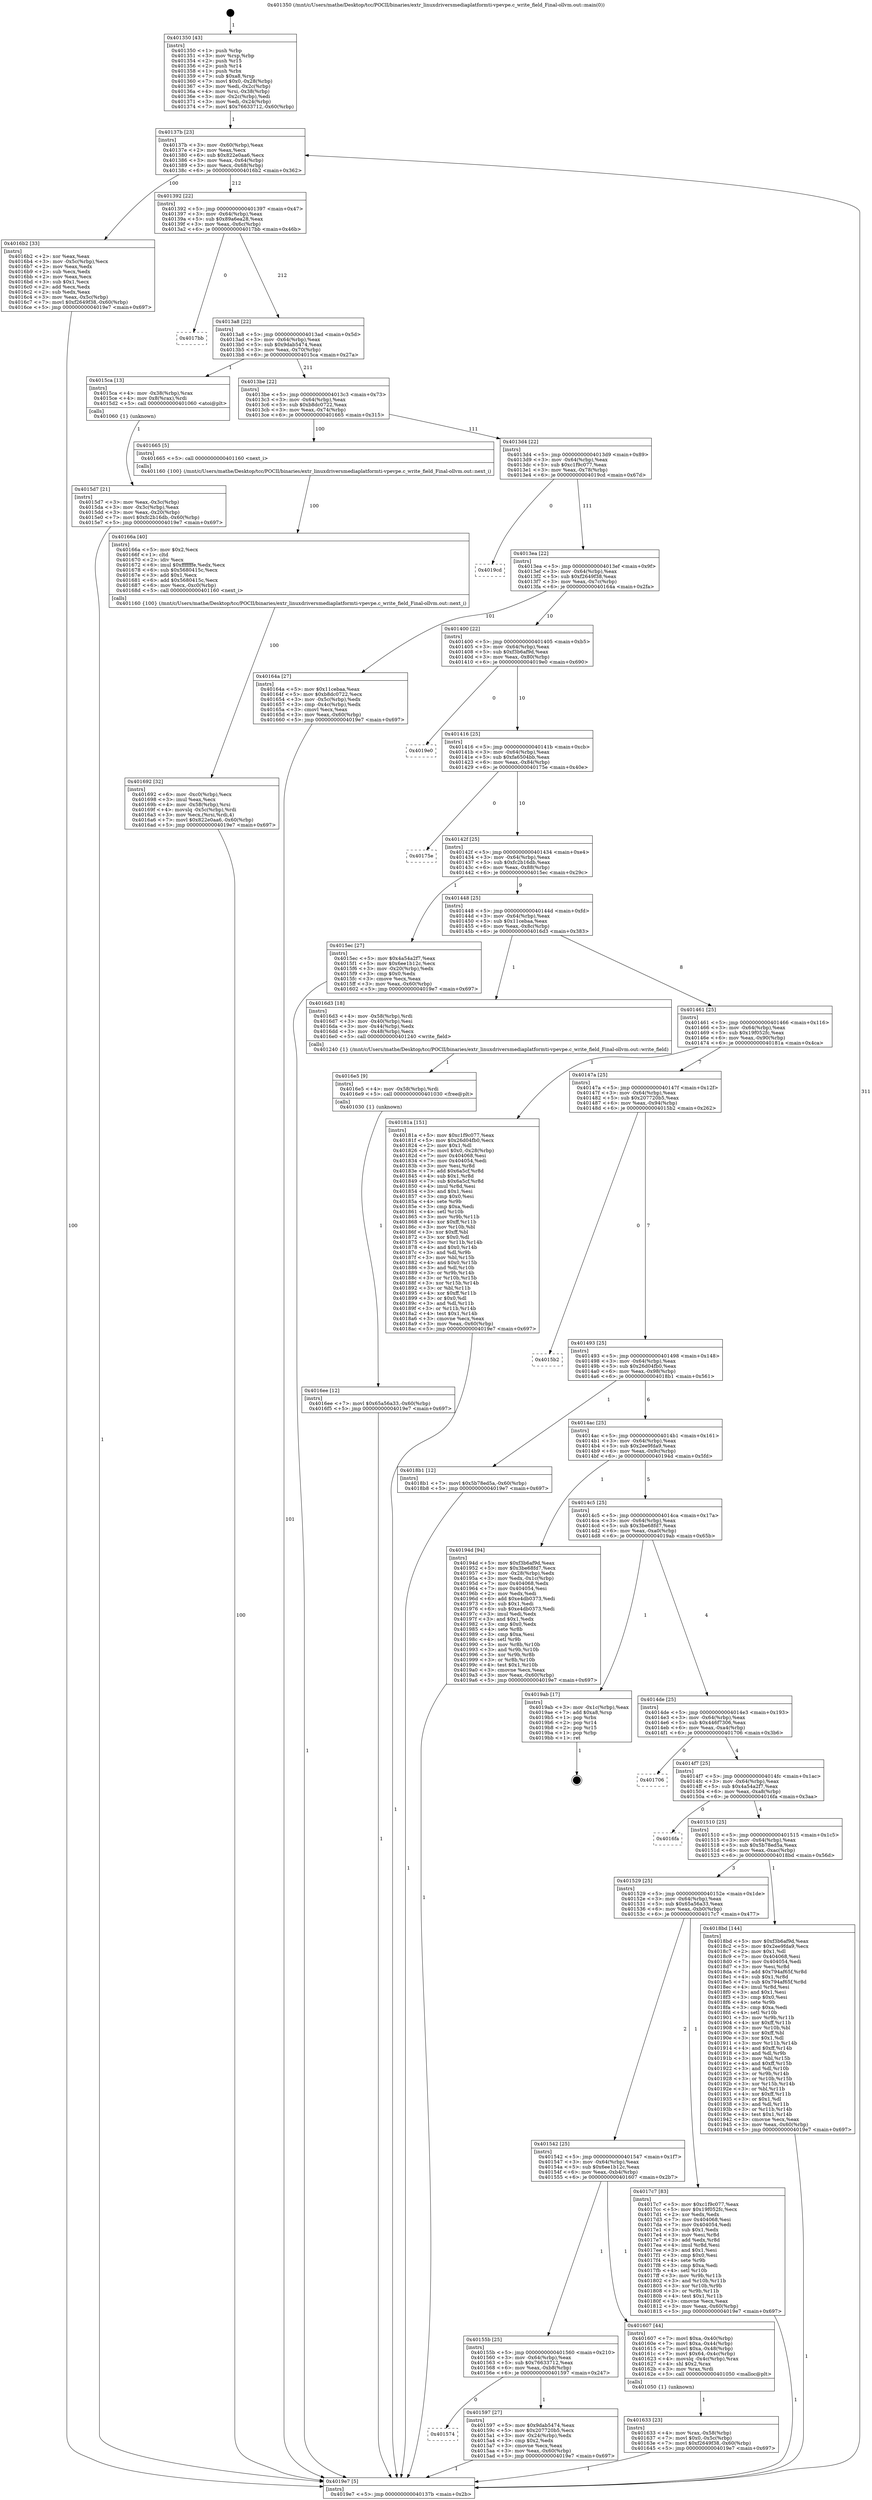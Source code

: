 digraph "0x401350" {
  label = "0x401350 (/mnt/c/Users/mathe/Desktop/tcc/POCII/binaries/extr_linuxdriversmediaplatformti-vpevpe.c_write_field_Final-ollvm.out::main(0))"
  labelloc = "t"
  node[shape=record]

  Entry [label="",width=0.3,height=0.3,shape=circle,fillcolor=black,style=filled]
  "0x40137b" [label="{
     0x40137b [23]\l
     | [instrs]\l
     &nbsp;&nbsp;0x40137b \<+3\>: mov -0x60(%rbp),%eax\l
     &nbsp;&nbsp;0x40137e \<+2\>: mov %eax,%ecx\l
     &nbsp;&nbsp;0x401380 \<+6\>: sub $0x822e0aa6,%ecx\l
     &nbsp;&nbsp;0x401386 \<+3\>: mov %eax,-0x64(%rbp)\l
     &nbsp;&nbsp;0x401389 \<+3\>: mov %ecx,-0x68(%rbp)\l
     &nbsp;&nbsp;0x40138c \<+6\>: je 00000000004016b2 \<main+0x362\>\l
  }"]
  "0x4016b2" [label="{
     0x4016b2 [33]\l
     | [instrs]\l
     &nbsp;&nbsp;0x4016b2 \<+2\>: xor %eax,%eax\l
     &nbsp;&nbsp;0x4016b4 \<+3\>: mov -0x5c(%rbp),%ecx\l
     &nbsp;&nbsp;0x4016b7 \<+2\>: mov %eax,%edx\l
     &nbsp;&nbsp;0x4016b9 \<+2\>: sub %ecx,%edx\l
     &nbsp;&nbsp;0x4016bb \<+2\>: mov %eax,%ecx\l
     &nbsp;&nbsp;0x4016bd \<+3\>: sub $0x1,%ecx\l
     &nbsp;&nbsp;0x4016c0 \<+2\>: add %ecx,%edx\l
     &nbsp;&nbsp;0x4016c2 \<+2\>: sub %edx,%eax\l
     &nbsp;&nbsp;0x4016c4 \<+3\>: mov %eax,-0x5c(%rbp)\l
     &nbsp;&nbsp;0x4016c7 \<+7\>: movl $0xf2649f38,-0x60(%rbp)\l
     &nbsp;&nbsp;0x4016ce \<+5\>: jmp 00000000004019e7 \<main+0x697\>\l
  }"]
  "0x401392" [label="{
     0x401392 [22]\l
     | [instrs]\l
     &nbsp;&nbsp;0x401392 \<+5\>: jmp 0000000000401397 \<main+0x47\>\l
     &nbsp;&nbsp;0x401397 \<+3\>: mov -0x64(%rbp),%eax\l
     &nbsp;&nbsp;0x40139a \<+5\>: sub $0x89a6ea28,%eax\l
     &nbsp;&nbsp;0x40139f \<+3\>: mov %eax,-0x6c(%rbp)\l
     &nbsp;&nbsp;0x4013a2 \<+6\>: je 00000000004017bb \<main+0x46b\>\l
  }"]
  Exit [label="",width=0.3,height=0.3,shape=circle,fillcolor=black,style=filled,peripheries=2]
  "0x4017bb" [label="{
     0x4017bb\l
  }", style=dashed]
  "0x4013a8" [label="{
     0x4013a8 [22]\l
     | [instrs]\l
     &nbsp;&nbsp;0x4013a8 \<+5\>: jmp 00000000004013ad \<main+0x5d\>\l
     &nbsp;&nbsp;0x4013ad \<+3\>: mov -0x64(%rbp),%eax\l
     &nbsp;&nbsp;0x4013b0 \<+5\>: sub $0x9dab5474,%eax\l
     &nbsp;&nbsp;0x4013b5 \<+3\>: mov %eax,-0x70(%rbp)\l
     &nbsp;&nbsp;0x4013b8 \<+6\>: je 00000000004015ca \<main+0x27a\>\l
  }"]
  "0x4016ee" [label="{
     0x4016ee [12]\l
     | [instrs]\l
     &nbsp;&nbsp;0x4016ee \<+7\>: movl $0x65a56a33,-0x60(%rbp)\l
     &nbsp;&nbsp;0x4016f5 \<+5\>: jmp 00000000004019e7 \<main+0x697\>\l
  }"]
  "0x4015ca" [label="{
     0x4015ca [13]\l
     | [instrs]\l
     &nbsp;&nbsp;0x4015ca \<+4\>: mov -0x38(%rbp),%rax\l
     &nbsp;&nbsp;0x4015ce \<+4\>: mov 0x8(%rax),%rdi\l
     &nbsp;&nbsp;0x4015d2 \<+5\>: call 0000000000401060 \<atoi@plt\>\l
     | [calls]\l
     &nbsp;&nbsp;0x401060 \{1\} (unknown)\l
  }"]
  "0x4013be" [label="{
     0x4013be [22]\l
     | [instrs]\l
     &nbsp;&nbsp;0x4013be \<+5\>: jmp 00000000004013c3 \<main+0x73\>\l
     &nbsp;&nbsp;0x4013c3 \<+3\>: mov -0x64(%rbp),%eax\l
     &nbsp;&nbsp;0x4013c6 \<+5\>: sub $0xb8dc0722,%eax\l
     &nbsp;&nbsp;0x4013cb \<+3\>: mov %eax,-0x74(%rbp)\l
     &nbsp;&nbsp;0x4013ce \<+6\>: je 0000000000401665 \<main+0x315\>\l
  }"]
  "0x4016e5" [label="{
     0x4016e5 [9]\l
     | [instrs]\l
     &nbsp;&nbsp;0x4016e5 \<+4\>: mov -0x58(%rbp),%rdi\l
     &nbsp;&nbsp;0x4016e9 \<+5\>: call 0000000000401030 \<free@plt\>\l
     | [calls]\l
     &nbsp;&nbsp;0x401030 \{1\} (unknown)\l
  }"]
  "0x401665" [label="{
     0x401665 [5]\l
     | [instrs]\l
     &nbsp;&nbsp;0x401665 \<+5\>: call 0000000000401160 \<next_i\>\l
     | [calls]\l
     &nbsp;&nbsp;0x401160 \{100\} (/mnt/c/Users/mathe/Desktop/tcc/POCII/binaries/extr_linuxdriversmediaplatformti-vpevpe.c_write_field_Final-ollvm.out::next_i)\l
  }"]
  "0x4013d4" [label="{
     0x4013d4 [22]\l
     | [instrs]\l
     &nbsp;&nbsp;0x4013d4 \<+5\>: jmp 00000000004013d9 \<main+0x89\>\l
     &nbsp;&nbsp;0x4013d9 \<+3\>: mov -0x64(%rbp),%eax\l
     &nbsp;&nbsp;0x4013dc \<+5\>: sub $0xc1f9c077,%eax\l
     &nbsp;&nbsp;0x4013e1 \<+3\>: mov %eax,-0x78(%rbp)\l
     &nbsp;&nbsp;0x4013e4 \<+6\>: je 00000000004019cd \<main+0x67d\>\l
  }"]
  "0x401692" [label="{
     0x401692 [32]\l
     | [instrs]\l
     &nbsp;&nbsp;0x401692 \<+6\>: mov -0xc0(%rbp),%ecx\l
     &nbsp;&nbsp;0x401698 \<+3\>: imul %eax,%ecx\l
     &nbsp;&nbsp;0x40169b \<+4\>: mov -0x58(%rbp),%rsi\l
     &nbsp;&nbsp;0x40169f \<+4\>: movslq -0x5c(%rbp),%rdi\l
     &nbsp;&nbsp;0x4016a3 \<+3\>: mov %ecx,(%rsi,%rdi,4)\l
     &nbsp;&nbsp;0x4016a6 \<+7\>: movl $0x822e0aa6,-0x60(%rbp)\l
     &nbsp;&nbsp;0x4016ad \<+5\>: jmp 00000000004019e7 \<main+0x697\>\l
  }"]
  "0x4019cd" [label="{
     0x4019cd\l
  }", style=dashed]
  "0x4013ea" [label="{
     0x4013ea [22]\l
     | [instrs]\l
     &nbsp;&nbsp;0x4013ea \<+5\>: jmp 00000000004013ef \<main+0x9f\>\l
     &nbsp;&nbsp;0x4013ef \<+3\>: mov -0x64(%rbp),%eax\l
     &nbsp;&nbsp;0x4013f2 \<+5\>: sub $0xf2649f38,%eax\l
     &nbsp;&nbsp;0x4013f7 \<+3\>: mov %eax,-0x7c(%rbp)\l
     &nbsp;&nbsp;0x4013fa \<+6\>: je 000000000040164a \<main+0x2fa\>\l
  }"]
  "0x40166a" [label="{
     0x40166a [40]\l
     | [instrs]\l
     &nbsp;&nbsp;0x40166a \<+5\>: mov $0x2,%ecx\l
     &nbsp;&nbsp;0x40166f \<+1\>: cltd\l
     &nbsp;&nbsp;0x401670 \<+2\>: idiv %ecx\l
     &nbsp;&nbsp;0x401672 \<+6\>: imul $0xfffffffe,%edx,%ecx\l
     &nbsp;&nbsp;0x401678 \<+6\>: sub $0x5680415c,%ecx\l
     &nbsp;&nbsp;0x40167e \<+3\>: add $0x1,%ecx\l
     &nbsp;&nbsp;0x401681 \<+6\>: add $0x5680415c,%ecx\l
     &nbsp;&nbsp;0x401687 \<+6\>: mov %ecx,-0xc0(%rbp)\l
     &nbsp;&nbsp;0x40168d \<+5\>: call 0000000000401160 \<next_i\>\l
     | [calls]\l
     &nbsp;&nbsp;0x401160 \{100\} (/mnt/c/Users/mathe/Desktop/tcc/POCII/binaries/extr_linuxdriversmediaplatformti-vpevpe.c_write_field_Final-ollvm.out::next_i)\l
  }"]
  "0x40164a" [label="{
     0x40164a [27]\l
     | [instrs]\l
     &nbsp;&nbsp;0x40164a \<+5\>: mov $0x11cebaa,%eax\l
     &nbsp;&nbsp;0x40164f \<+5\>: mov $0xb8dc0722,%ecx\l
     &nbsp;&nbsp;0x401654 \<+3\>: mov -0x5c(%rbp),%edx\l
     &nbsp;&nbsp;0x401657 \<+3\>: cmp -0x4c(%rbp),%edx\l
     &nbsp;&nbsp;0x40165a \<+3\>: cmovl %ecx,%eax\l
     &nbsp;&nbsp;0x40165d \<+3\>: mov %eax,-0x60(%rbp)\l
     &nbsp;&nbsp;0x401660 \<+5\>: jmp 00000000004019e7 \<main+0x697\>\l
  }"]
  "0x401400" [label="{
     0x401400 [22]\l
     | [instrs]\l
     &nbsp;&nbsp;0x401400 \<+5\>: jmp 0000000000401405 \<main+0xb5\>\l
     &nbsp;&nbsp;0x401405 \<+3\>: mov -0x64(%rbp),%eax\l
     &nbsp;&nbsp;0x401408 \<+5\>: sub $0xf3b6af9d,%eax\l
     &nbsp;&nbsp;0x40140d \<+3\>: mov %eax,-0x80(%rbp)\l
     &nbsp;&nbsp;0x401410 \<+6\>: je 00000000004019e0 \<main+0x690\>\l
  }"]
  "0x401633" [label="{
     0x401633 [23]\l
     | [instrs]\l
     &nbsp;&nbsp;0x401633 \<+4\>: mov %rax,-0x58(%rbp)\l
     &nbsp;&nbsp;0x401637 \<+7\>: movl $0x0,-0x5c(%rbp)\l
     &nbsp;&nbsp;0x40163e \<+7\>: movl $0xf2649f38,-0x60(%rbp)\l
     &nbsp;&nbsp;0x401645 \<+5\>: jmp 00000000004019e7 \<main+0x697\>\l
  }"]
  "0x4019e0" [label="{
     0x4019e0\l
  }", style=dashed]
  "0x401416" [label="{
     0x401416 [25]\l
     | [instrs]\l
     &nbsp;&nbsp;0x401416 \<+5\>: jmp 000000000040141b \<main+0xcb\>\l
     &nbsp;&nbsp;0x40141b \<+3\>: mov -0x64(%rbp),%eax\l
     &nbsp;&nbsp;0x40141e \<+5\>: sub $0xfa6504bb,%eax\l
     &nbsp;&nbsp;0x401423 \<+6\>: mov %eax,-0x84(%rbp)\l
     &nbsp;&nbsp;0x401429 \<+6\>: je 000000000040175e \<main+0x40e\>\l
  }"]
  "0x4015d7" [label="{
     0x4015d7 [21]\l
     | [instrs]\l
     &nbsp;&nbsp;0x4015d7 \<+3\>: mov %eax,-0x3c(%rbp)\l
     &nbsp;&nbsp;0x4015da \<+3\>: mov -0x3c(%rbp),%eax\l
     &nbsp;&nbsp;0x4015dd \<+3\>: mov %eax,-0x20(%rbp)\l
     &nbsp;&nbsp;0x4015e0 \<+7\>: movl $0xfc2b16db,-0x60(%rbp)\l
     &nbsp;&nbsp;0x4015e7 \<+5\>: jmp 00000000004019e7 \<main+0x697\>\l
  }"]
  "0x40175e" [label="{
     0x40175e\l
  }", style=dashed]
  "0x40142f" [label="{
     0x40142f [25]\l
     | [instrs]\l
     &nbsp;&nbsp;0x40142f \<+5\>: jmp 0000000000401434 \<main+0xe4\>\l
     &nbsp;&nbsp;0x401434 \<+3\>: mov -0x64(%rbp),%eax\l
     &nbsp;&nbsp;0x401437 \<+5\>: sub $0xfc2b16db,%eax\l
     &nbsp;&nbsp;0x40143c \<+6\>: mov %eax,-0x88(%rbp)\l
     &nbsp;&nbsp;0x401442 \<+6\>: je 00000000004015ec \<main+0x29c\>\l
  }"]
  "0x401350" [label="{
     0x401350 [43]\l
     | [instrs]\l
     &nbsp;&nbsp;0x401350 \<+1\>: push %rbp\l
     &nbsp;&nbsp;0x401351 \<+3\>: mov %rsp,%rbp\l
     &nbsp;&nbsp;0x401354 \<+2\>: push %r15\l
     &nbsp;&nbsp;0x401356 \<+2\>: push %r14\l
     &nbsp;&nbsp;0x401358 \<+1\>: push %rbx\l
     &nbsp;&nbsp;0x401359 \<+7\>: sub $0xa8,%rsp\l
     &nbsp;&nbsp;0x401360 \<+7\>: movl $0x0,-0x28(%rbp)\l
     &nbsp;&nbsp;0x401367 \<+3\>: mov %edi,-0x2c(%rbp)\l
     &nbsp;&nbsp;0x40136a \<+4\>: mov %rsi,-0x38(%rbp)\l
     &nbsp;&nbsp;0x40136e \<+3\>: mov -0x2c(%rbp),%edi\l
     &nbsp;&nbsp;0x401371 \<+3\>: mov %edi,-0x24(%rbp)\l
     &nbsp;&nbsp;0x401374 \<+7\>: movl $0x76633712,-0x60(%rbp)\l
  }"]
  "0x4015ec" [label="{
     0x4015ec [27]\l
     | [instrs]\l
     &nbsp;&nbsp;0x4015ec \<+5\>: mov $0x4a54a2f7,%eax\l
     &nbsp;&nbsp;0x4015f1 \<+5\>: mov $0x6ee1b12c,%ecx\l
     &nbsp;&nbsp;0x4015f6 \<+3\>: mov -0x20(%rbp),%edx\l
     &nbsp;&nbsp;0x4015f9 \<+3\>: cmp $0x0,%edx\l
     &nbsp;&nbsp;0x4015fc \<+3\>: cmove %ecx,%eax\l
     &nbsp;&nbsp;0x4015ff \<+3\>: mov %eax,-0x60(%rbp)\l
     &nbsp;&nbsp;0x401602 \<+5\>: jmp 00000000004019e7 \<main+0x697\>\l
  }"]
  "0x401448" [label="{
     0x401448 [25]\l
     | [instrs]\l
     &nbsp;&nbsp;0x401448 \<+5\>: jmp 000000000040144d \<main+0xfd\>\l
     &nbsp;&nbsp;0x40144d \<+3\>: mov -0x64(%rbp),%eax\l
     &nbsp;&nbsp;0x401450 \<+5\>: sub $0x11cebaa,%eax\l
     &nbsp;&nbsp;0x401455 \<+6\>: mov %eax,-0x8c(%rbp)\l
     &nbsp;&nbsp;0x40145b \<+6\>: je 00000000004016d3 \<main+0x383\>\l
  }"]
  "0x4019e7" [label="{
     0x4019e7 [5]\l
     | [instrs]\l
     &nbsp;&nbsp;0x4019e7 \<+5\>: jmp 000000000040137b \<main+0x2b\>\l
  }"]
  "0x4016d3" [label="{
     0x4016d3 [18]\l
     | [instrs]\l
     &nbsp;&nbsp;0x4016d3 \<+4\>: mov -0x58(%rbp),%rdi\l
     &nbsp;&nbsp;0x4016d7 \<+3\>: mov -0x40(%rbp),%esi\l
     &nbsp;&nbsp;0x4016da \<+3\>: mov -0x44(%rbp),%edx\l
     &nbsp;&nbsp;0x4016dd \<+3\>: mov -0x48(%rbp),%ecx\l
     &nbsp;&nbsp;0x4016e0 \<+5\>: call 0000000000401240 \<write_field\>\l
     | [calls]\l
     &nbsp;&nbsp;0x401240 \{1\} (/mnt/c/Users/mathe/Desktop/tcc/POCII/binaries/extr_linuxdriversmediaplatformti-vpevpe.c_write_field_Final-ollvm.out::write_field)\l
  }"]
  "0x401461" [label="{
     0x401461 [25]\l
     | [instrs]\l
     &nbsp;&nbsp;0x401461 \<+5\>: jmp 0000000000401466 \<main+0x116\>\l
     &nbsp;&nbsp;0x401466 \<+3\>: mov -0x64(%rbp),%eax\l
     &nbsp;&nbsp;0x401469 \<+5\>: sub $0x19f052fc,%eax\l
     &nbsp;&nbsp;0x40146e \<+6\>: mov %eax,-0x90(%rbp)\l
     &nbsp;&nbsp;0x401474 \<+6\>: je 000000000040181a \<main+0x4ca\>\l
  }"]
  "0x401574" [label="{
     0x401574\l
  }", style=dashed]
  "0x40181a" [label="{
     0x40181a [151]\l
     | [instrs]\l
     &nbsp;&nbsp;0x40181a \<+5\>: mov $0xc1f9c077,%eax\l
     &nbsp;&nbsp;0x40181f \<+5\>: mov $0x26d04fb0,%ecx\l
     &nbsp;&nbsp;0x401824 \<+2\>: mov $0x1,%dl\l
     &nbsp;&nbsp;0x401826 \<+7\>: movl $0x0,-0x28(%rbp)\l
     &nbsp;&nbsp;0x40182d \<+7\>: mov 0x404068,%esi\l
     &nbsp;&nbsp;0x401834 \<+7\>: mov 0x404054,%edi\l
     &nbsp;&nbsp;0x40183b \<+3\>: mov %esi,%r8d\l
     &nbsp;&nbsp;0x40183e \<+7\>: add $0x6a5cf,%r8d\l
     &nbsp;&nbsp;0x401845 \<+4\>: sub $0x1,%r8d\l
     &nbsp;&nbsp;0x401849 \<+7\>: sub $0x6a5cf,%r8d\l
     &nbsp;&nbsp;0x401850 \<+4\>: imul %r8d,%esi\l
     &nbsp;&nbsp;0x401854 \<+3\>: and $0x1,%esi\l
     &nbsp;&nbsp;0x401857 \<+3\>: cmp $0x0,%esi\l
     &nbsp;&nbsp;0x40185a \<+4\>: sete %r9b\l
     &nbsp;&nbsp;0x40185e \<+3\>: cmp $0xa,%edi\l
     &nbsp;&nbsp;0x401861 \<+4\>: setl %r10b\l
     &nbsp;&nbsp;0x401865 \<+3\>: mov %r9b,%r11b\l
     &nbsp;&nbsp;0x401868 \<+4\>: xor $0xff,%r11b\l
     &nbsp;&nbsp;0x40186c \<+3\>: mov %r10b,%bl\l
     &nbsp;&nbsp;0x40186f \<+3\>: xor $0xff,%bl\l
     &nbsp;&nbsp;0x401872 \<+3\>: xor $0x0,%dl\l
     &nbsp;&nbsp;0x401875 \<+3\>: mov %r11b,%r14b\l
     &nbsp;&nbsp;0x401878 \<+4\>: and $0x0,%r14b\l
     &nbsp;&nbsp;0x40187c \<+3\>: and %dl,%r9b\l
     &nbsp;&nbsp;0x40187f \<+3\>: mov %bl,%r15b\l
     &nbsp;&nbsp;0x401882 \<+4\>: and $0x0,%r15b\l
     &nbsp;&nbsp;0x401886 \<+3\>: and %dl,%r10b\l
     &nbsp;&nbsp;0x401889 \<+3\>: or %r9b,%r14b\l
     &nbsp;&nbsp;0x40188c \<+3\>: or %r10b,%r15b\l
     &nbsp;&nbsp;0x40188f \<+3\>: xor %r15b,%r14b\l
     &nbsp;&nbsp;0x401892 \<+3\>: or %bl,%r11b\l
     &nbsp;&nbsp;0x401895 \<+4\>: xor $0xff,%r11b\l
     &nbsp;&nbsp;0x401899 \<+3\>: or $0x0,%dl\l
     &nbsp;&nbsp;0x40189c \<+3\>: and %dl,%r11b\l
     &nbsp;&nbsp;0x40189f \<+3\>: or %r11b,%r14b\l
     &nbsp;&nbsp;0x4018a2 \<+4\>: test $0x1,%r14b\l
     &nbsp;&nbsp;0x4018a6 \<+3\>: cmovne %ecx,%eax\l
     &nbsp;&nbsp;0x4018a9 \<+3\>: mov %eax,-0x60(%rbp)\l
     &nbsp;&nbsp;0x4018ac \<+5\>: jmp 00000000004019e7 \<main+0x697\>\l
  }"]
  "0x40147a" [label="{
     0x40147a [25]\l
     | [instrs]\l
     &nbsp;&nbsp;0x40147a \<+5\>: jmp 000000000040147f \<main+0x12f\>\l
     &nbsp;&nbsp;0x40147f \<+3\>: mov -0x64(%rbp),%eax\l
     &nbsp;&nbsp;0x401482 \<+5\>: sub $0x207720b5,%eax\l
     &nbsp;&nbsp;0x401487 \<+6\>: mov %eax,-0x94(%rbp)\l
     &nbsp;&nbsp;0x40148d \<+6\>: je 00000000004015b2 \<main+0x262\>\l
  }"]
  "0x401597" [label="{
     0x401597 [27]\l
     | [instrs]\l
     &nbsp;&nbsp;0x401597 \<+5\>: mov $0x9dab5474,%eax\l
     &nbsp;&nbsp;0x40159c \<+5\>: mov $0x207720b5,%ecx\l
     &nbsp;&nbsp;0x4015a1 \<+3\>: mov -0x24(%rbp),%edx\l
     &nbsp;&nbsp;0x4015a4 \<+3\>: cmp $0x2,%edx\l
     &nbsp;&nbsp;0x4015a7 \<+3\>: cmovne %ecx,%eax\l
     &nbsp;&nbsp;0x4015aa \<+3\>: mov %eax,-0x60(%rbp)\l
     &nbsp;&nbsp;0x4015ad \<+5\>: jmp 00000000004019e7 \<main+0x697\>\l
  }"]
  "0x4015b2" [label="{
     0x4015b2\l
  }", style=dashed]
  "0x401493" [label="{
     0x401493 [25]\l
     | [instrs]\l
     &nbsp;&nbsp;0x401493 \<+5\>: jmp 0000000000401498 \<main+0x148\>\l
     &nbsp;&nbsp;0x401498 \<+3\>: mov -0x64(%rbp),%eax\l
     &nbsp;&nbsp;0x40149b \<+5\>: sub $0x26d04fb0,%eax\l
     &nbsp;&nbsp;0x4014a0 \<+6\>: mov %eax,-0x98(%rbp)\l
     &nbsp;&nbsp;0x4014a6 \<+6\>: je 00000000004018b1 \<main+0x561\>\l
  }"]
  "0x40155b" [label="{
     0x40155b [25]\l
     | [instrs]\l
     &nbsp;&nbsp;0x40155b \<+5\>: jmp 0000000000401560 \<main+0x210\>\l
     &nbsp;&nbsp;0x401560 \<+3\>: mov -0x64(%rbp),%eax\l
     &nbsp;&nbsp;0x401563 \<+5\>: sub $0x76633712,%eax\l
     &nbsp;&nbsp;0x401568 \<+6\>: mov %eax,-0xb8(%rbp)\l
     &nbsp;&nbsp;0x40156e \<+6\>: je 0000000000401597 \<main+0x247\>\l
  }"]
  "0x4018b1" [label="{
     0x4018b1 [12]\l
     | [instrs]\l
     &nbsp;&nbsp;0x4018b1 \<+7\>: movl $0x5b78ed5a,-0x60(%rbp)\l
     &nbsp;&nbsp;0x4018b8 \<+5\>: jmp 00000000004019e7 \<main+0x697\>\l
  }"]
  "0x4014ac" [label="{
     0x4014ac [25]\l
     | [instrs]\l
     &nbsp;&nbsp;0x4014ac \<+5\>: jmp 00000000004014b1 \<main+0x161\>\l
     &nbsp;&nbsp;0x4014b1 \<+3\>: mov -0x64(%rbp),%eax\l
     &nbsp;&nbsp;0x4014b4 \<+5\>: sub $0x2ee9fda9,%eax\l
     &nbsp;&nbsp;0x4014b9 \<+6\>: mov %eax,-0x9c(%rbp)\l
     &nbsp;&nbsp;0x4014bf \<+6\>: je 000000000040194d \<main+0x5fd\>\l
  }"]
  "0x401607" [label="{
     0x401607 [44]\l
     | [instrs]\l
     &nbsp;&nbsp;0x401607 \<+7\>: movl $0xa,-0x40(%rbp)\l
     &nbsp;&nbsp;0x40160e \<+7\>: movl $0xa,-0x44(%rbp)\l
     &nbsp;&nbsp;0x401615 \<+7\>: movl $0xa,-0x48(%rbp)\l
     &nbsp;&nbsp;0x40161c \<+7\>: movl $0x64,-0x4c(%rbp)\l
     &nbsp;&nbsp;0x401623 \<+4\>: movslq -0x4c(%rbp),%rax\l
     &nbsp;&nbsp;0x401627 \<+4\>: shl $0x2,%rax\l
     &nbsp;&nbsp;0x40162b \<+3\>: mov %rax,%rdi\l
     &nbsp;&nbsp;0x40162e \<+5\>: call 0000000000401050 \<malloc@plt\>\l
     | [calls]\l
     &nbsp;&nbsp;0x401050 \{1\} (unknown)\l
  }"]
  "0x40194d" [label="{
     0x40194d [94]\l
     | [instrs]\l
     &nbsp;&nbsp;0x40194d \<+5\>: mov $0xf3b6af9d,%eax\l
     &nbsp;&nbsp;0x401952 \<+5\>: mov $0x3be68fd7,%ecx\l
     &nbsp;&nbsp;0x401957 \<+3\>: mov -0x28(%rbp),%edx\l
     &nbsp;&nbsp;0x40195a \<+3\>: mov %edx,-0x1c(%rbp)\l
     &nbsp;&nbsp;0x40195d \<+7\>: mov 0x404068,%edx\l
     &nbsp;&nbsp;0x401964 \<+7\>: mov 0x404054,%esi\l
     &nbsp;&nbsp;0x40196b \<+2\>: mov %edx,%edi\l
     &nbsp;&nbsp;0x40196d \<+6\>: add $0xe4db0373,%edi\l
     &nbsp;&nbsp;0x401973 \<+3\>: sub $0x1,%edi\l
     &nbsp;&nbsp;0x401976 \<+6\>: sub $0xe4db0373,%edi\l
     &nbsp;&nbsp;0x40197c \<+3\>: imul %edi,%edx\l
     &nbsp;&nbsp;0x40197f \<+3\>: and $0x1,%edx\l
     &nbsp;&nbsp;0x401982 \<+3\>: cmp $0x0,%edx\l
     &nbsp;&nbsp;0x401985 \<+4\>: sete %r8b\l
     &nbsp;&nbsp;0x401989 \<+3\>: cmp $0xa,%esi\l
     &nbsp;&nbsp;0x40198c \<+4\>: setl %r9b\l
     &nbsp;&nbsp;0x401990 \<+3\>: mov %r8b,%r10b\l
     &nbsp;&nbsp;0x401993 \<+3\>: and %r9b,%r10b\l
     &nbsp;&nbsp;0x401996 \<+3\>: xor %r9b,%r8b\l
     &nbsp;&nbsp;0x401999 \<+3\>: or %r8b,%r10b\l
     &nbsp;&nbsp;0x40199c \<+4\>: test $0x1,%r10b\l
     &nbsp;&nbsp;0x4019a0 \<+3\>: cmovne %ecx,%eax\l
     &nbsp;&nbsp;0x4019a3 \<+3\>: mov %eax,-0x60(%rbp)\l
     &nbsp;&nbsp;0x4019a6 \<+5\>: jmp 00000000004019e7 \<main+0x697\>\l
  }"]
  "0x4014c5" [label="{
     0x4014c5 [25]\l
     | [instrs]\l
     &nbsp;&nbsp;0x4014c5 \<+5\>: jmp 00000000004014ca \<main+0x17a\>\l
     &nbsp;&nbsp;0x4014ca \<+3\>: mov -0x64(%rbp),%eax\l
     &nbsp;&nbsp;0x4014cd \<+5\>: sub $0x3be68fd7,%eax\l
     &nbsp;&nbsp;0x4014d2 \<+6\>: mov %eax,-0xa0(%rbp)\l
     &nbsp;&nbsp;0x4014d8 \<+6\>: je 00000000004019ab \<main+0x65b\>\l
  }"]
  "0x401542" [label="{
     0x401542 [25]\l
     | [instrs]\l
     &nbsp;&nbsp;0x401542 \<+5\>: jmp 0000000000401547 \<main+0x1f7\>\l
     &nbsp;&nbsp;0x401547 \<+3\>: mov -0x64(%rbp),%eax\l
     &nbsp;&nbsp;0x40154a \<+5\>: sub $0x6ee1b12c,%eax\l
     &nbsp;&nbsp;0x40154f \<+6\>: mov %eax,-0xb4(%rbp)\l
     &nbsp;&nbsp;0x401555 \<+6\>: je 0000000000401607 \<main+0x2b7\>\l
  }"]
  "0x4019ab" [label="{
     0x4019ab [17]\l
     | [instrs]\l
     &nbsp;&nbsp;0x4019ab \<+3\>: mov -0x1c(%rbp),%eax\l
     &nbsp;&nbsp;0x4019ae \<+7\>: add $0xa8,%rsp\l
     &nbsp;&nbsp;0x4019b5 \<+1\>: pop %rbx\l
     &nbsp;&nbsp;0x4019b6 \<+2\>: pop %r14\l
     &nbsp;&nbsp;0x4019b8 \<+2\>: pop %r15\l
     &nbsp;&nbsp;0x4019ba \<+1\>: pop %rbp\l
     &nbsp;&nbsp;0x4019bb \<+1\>: ret\l
  }"]
  "0x4014de" [label="{
     0x4014de [25]\l
     | [instrs]\l
     &nbsp;&nbsp;0x4014de \<+5\>: jmp 00000000004014e3 \<main+0x193\>\l
     &nbsp;&nbsp;0x4014e3 \<+3\>: mov -0x64(%rbp),%eax\l
     &nbsp;&nbsp;0x4014e6 \<+5\>: sub $0x446f7306,%eax\l
     &nbsp;&nbsp;0x4014eb \<+6\>: mov %eax,-0xa4(%rbp)\l
     &nbsp;&nbsp;0x4014f1 \<+6\>: je 0000000000401706 \<main+0x3b6\>\l
  }"]
  "0x4017c7" [label="{
     0x4017c7 [83]\l
     | [instrs]\l
     &nbsp;&nbsp;0x4017c7 \<+5\>: mov $0xc1f9c077,%eax\l
     &nbsp;&nbsp;0x4017cc \<+5\>: mov $0x19f052fc,%ecx\l
     &nbsp;&nbsp;0x4017d1 \<+2\>: xor %edx,%edx\l
     &nbsp;&nbsp;0x4017d3 \<+7\>: mov 0x404068,%esi\l
     &nbsp;&nbsp;0x4017da \<+7\>: mov 0x404054,%edi\l
     &nbsp;&nbsp;0x4017e1 \<+3\>: sub $0x1,%edx\l
     &nbsp;&nbsp;0x4017e4 \<+3\>: mov %esi,%r8d\l
     &nbsp;&nbsp;0x4017e7 \<+3\>: add %edx,%r8d\l
     &nbsp;&nbsp;0x4017ea \<+4\>: imul %r8d,%esi\l
     &nbsp;&nbsp;0x4017ee \<+3\>: and $0x1,%esi\l
     &nbsp;&nbsp;0x4017f1 \<+3\>: cmp $0x0,%esi\l
     &nbsp;&nbsp;0x4017f4 \<+4\>: sete %r9b\l
     &nbsp;&nbsp;0x4017f8 \<+3\>: cmp $0xa,%edi\l
     &nbsp;&nbsp;0x4017fb \<+4\>: setl %r10b\l
     &nbsp;&nbsp;0x4017ff \<+3\>: mov %r9b,%r11b\l
     &nbsp;&nbsp;0x401802 \<+3\>: and %r10b,%r11b\l
     &nbsp;&nbsp;0x401805 \<+3\>: xor %r10b,%r9b\l
     &nbsp;&nbsp;0x401808 \<+3\>: or %r9b,%r11b\l
     &nbsp;&nbsp;0x40180b \<+4\>: test $0x1,%r11b\l
     &nbsp;&nbsp;0x40180f \<+3\>: cmovne %ecx,%eax\l
     &nbsp;&nbsp;0x401812 \<+3\>: mov %eax,-0x60(%rbp)\l
     &nbsp;&nbsp;0x401815 \<+5\>: jmp 00000000004019e7 \<main+0x697\>\l
  }"]
  "0x401706" [label="{
     0x401706\l
  }", style=dashed]
  "0x4014f7" [label="{
     0x4014f7 [25]\l
     | [instrs]\l
     &nbsp;&nbsp;0x4014f7 \<+5\>: jmp 00000000004014fc \<main+0x1ac\>\l
     &nbsp;&nbsp;0x4014fc \<+3\>: mov -0x64(%rbp),%eax\l
     &nbsp;&nbsp;0x4014ff \<+5\>: sub $0x4a54a2f7,%eax\l
     &nbsp;&nbsp;0x401504 \<+6\>: mov %eax,-0xa8(%rbp)\l
     &nbsp;&nbsp;0x40150a \<+6\>: je 00000000004016fa \<main+0x3aa\>\l
  }"]
  "0x401529" [label="{
     0x401529 [25]\l
     | [instrs]\l
     &nbsp;&nbsp;0x401529 \<+5\>: jmp 000000000040152e \<main+0x1de\>\l
     &nbsp;&nbsp;0x40152e \<+3\>: mov -0x64(%rbp),%eax\l
     &nbsp;&nbsp;0x401531 \<+5\>: sub $0x65a56a33,%eax\l
     &nbsp;&nbsp;0x401536 \<+6\>: mov %eax,-0xb0(%rbp)\l
     &nbsp;&nbsp;0x40153c \<+6\>: je 00000000004017c7 \<main+0x477\>\l
  }"]
  "0x4016fa" [label="{
     0x4016fa\l
  }", style=dashed]
  "0x401510" [label="{
     0x401510 [25]\l
     | [instrs]\l
     &nbsp;&nbsp;0x401510 \<+5\>: jmp 0000000000401515 \<main+0x1c5\>\l
     &nbsp;&nbsp;0x401515 \<+3\>: mov -0x64(%rbp),%eax\l
     &nbsp;&nbsp;0x401518 \<+5\>: sub $0x5b78ed5a,%eax\l
     &nbsp;&nbsp;0x40151d \<+6\>: mov %eax,-0xac(%rbp)\l
     &nbsp;&nbsp;0x401523 \<+6\>: je 00000000004018bd \<main+0x56d\>\l
  }"]
  "0x4018bd" [label="{
     0x4018bd [144]\l
     | [instrs]\l
     &nbsp;&nbsp;0x4018bd \<+5\>: mov $0xf3b6af9d,%eax\l
     &nbsp;&nbsp;0x4018c2 \<+5\>: mov $0x2ee9fda9,%ecx\l
     &nbsp;&nbsp;0x4018c7 \<+2\>: mov $0x1,%dl\l
     &nbsp;&nbsp;0x4018c9 \<+7\>: mov 0x404068,%esi\l
     &nbsp;&nbsp;0x4018d0 \<+7\>: mov 0x404054,%edi\l
     &nbsp;&nbsp;0x4018d7 \<+3\>: mov %esi,%r8d\l
     &nbsp;&nbsp;0x4018da \<+7\>: add $0x794af65f,%r8d\l
     &nbsp;&nbsp;0x4018e1 \<+4\>: sub $0x1,%r8d\l
     &nbsp;&nbsp;0x4018e5 \<+7\>: sub $0x794af65f,%r8d\l
     &nbsp;&nbsp;0x4018ec \<+4\>: imul %r8d,%esi\l
     &nbsp;&nbsp;0x4018f0 \<+3\>: and $0x1,%esi\l
     &nbsp;&nbsp;0x4018f3 \<+3\>: cmp $0x0,%esi\l
     &nbsp;&nbsp;0x4018f6 \<+4\>: sete %r9b\l
     &nbsp;&nbsp;0x4018fa \<+3\>: cmp $0xa,%edi\l
     &nbsp;&nbsp;0x4018fd \<+4\>: setl %r10b\l
     &nbsp;&nbsp;0x401901 \<+3\>: mov %r9b,%r11b\l
     &nbsp;&nbsp;0x401904 \<+4\>: xor $0xff,%r11b\l
     &nbsp;&nbsp;0x401908 \<+3\>: mov %r10b,%bl\l
     &nbsp;&nbsp;0x40190b \<+3\>: xor $0xff,%bl\l
     &nbsp;&nbsp;0x40190e \<+3\>: xor $0x1,%dl\l
     &nbsp;&nbsp;0x401911 \<+3\>: mov %r11b,%r14b\l
     &nbsp;&nbsp;0x401914 \<+4\>: and $0xff,%r14b\l
     &nbsp;&nbsp;0x401918 \<+3\>: and %dl,%r9b\l
     &nbsp;&nbsp;0x40191b \<+3\>: mov %bl,%r15b\l
     &nbsp;&nbsp;0x40191e \<+4\>: and $0xff,%r15b\l
     &nbsp;&nbsp;0x401922 \<+3\>: and %dl,%r10b\l
     &nbsp;&nbsp;0x401925 \<+3\>: or %r9b,%r14b\l
     &nbsp;&nbsp;0x401928 \<+3\>: or %r10b,%r15b\l
     &nbsp;&nbsp;0x40192b \<+3\>: xor %r15b,%r14b\l
     &nbsp;&nbsp;0x40192e \<+3\>: or %bl,%r11b\l
     &nbsp;&nbsp;0x401931 \<+4\>: xor $0xff,%r11b\l
     &nbsp;&nbsp;0x401935 \<+3\>: or $0x1,%dl\l
     &nbsp;&nbsp;0x401938 \<+3\>: and %dl,%r11b\l
     &nbsp;&nbsp;0x40193b \<+3\>: or %r11b,%r14b\l
     &nbsp;&nbsp;0x40193e \<+4\>: test $0x1,%r14b\l
     &nbsp;&nbsp;0x401942 \<+3\>: cmovne %ecx,%eax\l
     &nbsp;&nbsp;0x401945 \<+3\>: mov %eax,-0x60(%rbp)\l
     &nbsp;&nbsp;0x401948 \<+5\>: jmp 00000000004019e7 \<main+0x697\>\l
  }"]
  Entry -> "0x401350" [label=" 1"]
  "0x40137b" -> "0x4016b2" [label=" 100"]
  "0x40137b" -> "0x401392" [label=" 212"]
  "0x4019ab" -> Exit [label=" 1"]
  "0x401392" -> "0x4017bb" [label=" 0"]
  "0x401392" -> "0x4013a8" [label=" 212"]
  "0x40194d" -> "0x4019e7" [label=" 1"]
  "0x4013a8" -> "0x4015ca" [label=" 1"]
  "0x4013a8" -> "0x4013be" [label=" 211"]
  "0x4018bd" -> "0x4019e7" [label=" 1"]
  "0x4013be" -> "0x401665" [label=" 100"]
  "0x4013be" -> "0x4013d4" [label=" 111"]
  "0x4018b1" -> "0x4019e7" [label=" 1"]
  "0x4013d4" -> "0x4019cd" [label=" 0"]
  "0x4013d4" -> "0x4013ea" [label=" 111"]
  "0x40181a" -> "0x4019e7" [label=" 1"]
  "0x4013ea" -> "0x40164a" [label=" 101"]
  "0x4013ea" -> "0x401400" [label=" 10"]
  "0x4017c7" -> "0x4019e7" [label=" 1"]
  "0x401400" -> "0x4019e0" [label=" 0"]
  "0x401400" -> "0x401416" [label=" 10"]
  "0x4016ee" -> "0x4019e7" [label=" 1"]
  "0x401416" -> "0x40175e" [label=" 0"]
  "0x401416" -> "0x40142f" [label=" 10"]
  "0x4016e5" -> "0x4016ee" [label=" 1"]
  "0x40142f" -> "0x4015ec" [label=" 1"]
  "0x40142f" -> "0x401448" [label=" 9"]
  "0x4016d3" -> "0x4016e5" [label=" 1"]
  "0x401448" -> "0x4016d3" [label=" 1"]
  "0x401448" -> "0x401461" [label=" 8"]
  "0x4016b2" -> "0x4019e7" [label=" 100"]
  "0x401461" -> "0x40181a" [label=" 1"]
  "0x401461" -> "0x40147a" [label=" 7"]
  "0x401692" -> "0x4019e7" [label=" 100"]
  "0x40147a" -> "0x4015b2" [label=" 0"]
  "0x40147a" -> "0x401493" [label=" 7"]
  "0x40166a" -> "0x401692" [label=" 100"]
  "0x401493" -> "0x4018b1" [label=" 1"]
  "0x401493" -> "0x4014ac" [label=" 6"]
  "0x40164a" -> "0x4019e7" [label=" 101"]
  "0x4014ac" -> "0x40194d" [label=" 1"]
  "0x4014ac" -> "0x4014c5" [label=" 5"]
  "0x401633" -> "0x4019e7" [label=" 1"]
  "0x4014c5" -> "0x4019ab" [label=" 1"]
  "0x4014c5" -> "0x4014de" [label=" 4"]
  "0x4015ec" -> "0x4019e7" [label=" 1"]
  "0x4014de" -> "0x401706" [label=" 0"]
  "0x4014de" -> "0x4014f7" [label=" 4"]
  "0x4015d7" -> "0x4019e7" [label=" 1"]
  "0x4014f7" -> "0x4016fa" [label=" 0"]
  "0x4014f7" -> "0x401510" [label=" 4"]
  "0x4019e7" -> "0x40137b" [label=" 311"]
  "0x401510" -> "0x4018bd" [label=" 1"]
  "0x401510" -> "0x401529" [label=" 3"]
  "0x4015ca" -> "0x4015d7" [label=" 1"]
  "0x401529" -> "0x4017c7" [label=" 1"]
  "0x401529" -> "0x401542" [label=" 2"]
  "0x401607" -> "0x401633" [label=" 1"]
  "0x401542" -> "0x401607" [label=" 1"]
  "0x401542" -> "0x40155b" [label=" 1"]
  "0x401665" -> "0x40166a" [label=" 100"]
  "0x40155b" -> "0x401597" [label=" 1"]
  "0x40155b" -> "0x401574" [label=" 0"]
  "0x401597" -> "0x4019e7" [label=" 1"]
  "0x401350" -> "0x40137b" [label=" 1"]
}
